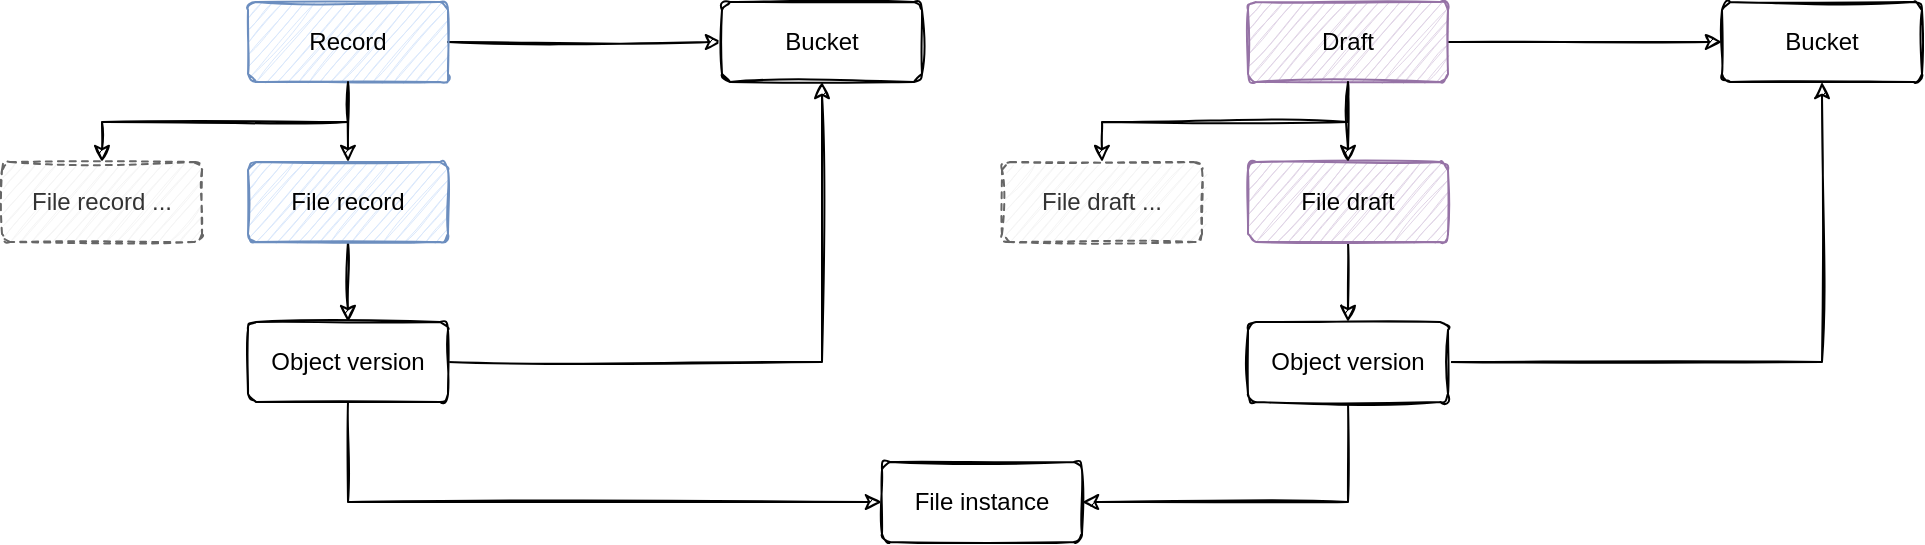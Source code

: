 <mxfile version="16.5.1" type="device"><diagram id="Wzi0W27wnRr40EdsS5kK" name="Page-1"><mxGraphModel dx="1106" dy="997" grid="1" gridSize="10" guides="1" tooltips="1" connect="1" arrows="1" fold="1" page="1" pageScale="1" pageWidth="1654" pageHeight="1169" math="0" shadow="0"><root><mxCell id="0"/><mxCell id="1" parent="0"/><mxCell id="VtwdfcO_rEj3wscCFY9C-22" style="edgeStyle=orthogonalEdgeStyle;rounded=0;orthogonalLoop=1;jettySize=auto;html=1;exitX=1;exitY=0.5;exitDx=0;exitDy=0;sketch=1;" edge="1" parent="1" source="VtwdfcO_rEj3wscCFY9C-5" target="VtwdfcO_rEj3wscCFY9C-21"><mxGeometry relative="1" as="geometry"/></mxCell><mxCell id="VtwdfcO_rEj3wscCFY9C-35" style="edgeStyle=orthogonalEdgeStyle;rounded=0;orthogonalLoop=1;jettySize=auto;html=1;exitX=0.5;exitY=1;exitDx=0;exitDy=0;entryX=0.5;entryY=0;entryDx=0;entryDy=0;sketch=1;" edge="1" parent="1" source="VtwdfcO_rEj3wscCFY9C-5" target="VtwdfcO_rEj3wscCFY9C-27"><mxGeometry relative="1" as="geometry"/></mxCell><mxCell id="VtwdfcO_rEj3wscCFY9C-5" value="Record" style="rounded=1;arcSize=10;whiteSpace=wrap;html=1;align=center;sketch=1;fillColor=#dae8fc;strokeColor=#6c8ebf;" vertex="1" parent="1"><mxGeometry x="343" y="130" width="100" height="40" as="geometry"/></mxCell><mxCell id="VtwdfcO_rEj3wscCFY9C-21" value="Bucket" style="rounded=1;arcSize=10;whiteSpace=wrap;html=1;align=center;sketch=1;" vertex="1" parent="1"><mxGeometry x="580" y="130" width="100" height="40" as="geometry"/></mxCell><mxCell id="VtwdfcO_rEj3wscCFY9C-27" value="&lt;span&gt;File record ...&lt;/span&gt;" style="rounded=1;arcSize=10;whiteSpace=wrap;html=1;align=center;sketch=1;dashed=1;fillColor=#f5f5f5;fontColor=#333333;strokeColor=#666666;" vertex="1" parent="1"><mxGeometry x="220" y="210" width="100" height="40" as="geometry"/></mxCell><mxCell id="VtwdfcO_rEj3wscCFY9C-33" style="edgeStyle=orthogonalEdgeStyle;rounded=0;orthogonalLoop=1;jettySize=auto;html=1;exitX=0.5;exitY=1;exitDx=0;exitDy=0;sketch=1;" edge="1" parent="1" source="VtwdfcO_rEj3wscCFY9C-29" target="VtwdfcO_rEj3wscCFY9C-32"><mxGeometry relative="1" as="geometry"/></mxCell><mxCell id="VtwdfcO_rEj3wscCFY9C-29" value="File record" style="rounded=1;arcSize=10;whiteSpace=wrap;html=1;align=center;sketch=1;fillColor=#dae8fc;strokeColor=#6c8ebf;" vertex="1" parent="1"><mxGeometry x="343" y="210" width="100" height="40" as="geometry"/></mxCell><mxCell id="VtwdfcO_rEj3wscCFY9C-31" style="edgeStyle=orthogonalEdgeStyle;rounded=0;orthogonalLoop=1;jettySize=auto;html=1;exitX=0.5;exitY=1;exitDx=0;exitDy=0;sketch=1;" edge="1" parent="1" source="VtwdfcO_rEj3wscCFY9C-5" target="VtwdfcO_rEj3wscCFY9C-29"><mxGeometry relative="1" as="geometry"/></mxCell><mxCell id="VtwdfcO_rEj3wscCFY9C-34" style="edgeStyle=orthogonalEdgeStyle;rounded=0;orthogonalLoop=1;jettySize=auto;html=1;exitX=1;exitY=0.5;exitDx=0;exitDy=0;entryX=0.5;entryY=1;entryDx=0;entryDy=0;sketch=1;" edge="1" parent="1" source="VtwdfcO_rEj3wscCFY9C-32" target="VtwdfcO_rEj3wscCFY9C-21"><mxGeometry relative="1" as="geometry"/></mxCell><mxCell id="VtwdfcO_rEj3wscCFY9C-49" style="edgeStyle=orthogonalEdgeStyle;rounded=0;orthogonalLoop=1;jettySize=auto;html=1;exitX=0.5;exitY=1;exitDx=0;exitDy=0;entryX=0;entryY=0.5;entryDx=0;entryDy=0;sketch=1;" edge="1" parent="1" source="VtwdfcO_rEj3wscCFY9C-32" target="VtwdfcO_rEj3wscCFY9C-47"><mxGeometry relative="1" as="geometry"/></mxCell><mxCell id="VtwdfcO_rEj3wscCFY9C-32" value="Object version" style="rounded=1;arcSize=10;whiteSpace=wrap;html=1;align=center;sketch=1;" vertex="1" parent="1"><mxGeometry x="343" y="290" width="100" height="40" as="geometry"/></mxCell><mxCell id="VtwdfcO_rEj3wscCFY9C-36" style="edgeStyle=orthogonalEdgeStyle;rounded=0;orthogonalLoop=1;jettySize=auto;html=1;exitX=1;exitY=0.5;exitDx=0;exitDy=0;sketch=1;" edge="1" parent="1" source="VtwdfcO_rEj3wscCFY9C-38" target="VtwdfcO_rEj3wscCFY9C-39"><mxGeometry relative="1" as="geometry"/></mxCell><mxCell id="VtwdfcO_rEj3wscCFY9C-37" style="edgeStyle=orthogonalEdgeStyle;rounded=0;orthogonalLoop=1;jettySize=auto;html=1;exitX=0.5;exitY=1;exitDx=0;exitDy=0;entryX=0.5;entryY=0;entryDx=0;entryDy=0;sketch=1;" edge="1" parent="1" source="VtwdfcO_rEj3wscCFY9C-38" target="VtwdfcO_rEj3wscCFY9C-40"><mxGeometry relative="1" as="geometry"/></mxCell><mxCell id="VtwdfcO_rEj3wscCFY9C-38" value="Draft" style="rounded=1;arcSize=10;whiteSpace=wrap;html=1;align=center;sketch=1;fillColor=#e1d5e7;strokeColor=#9673a6;" vertex="1" parent="1"><mxGeometry x="843" y="130" width="100" height="40" as="geometry"/></mxCell><mxCell id="VtwdfcO_rEj3wscCFY9C-39" value="Bucket" style="rounded=1;arcSize=10;whiteSpace=wrap;html=1;align=center;sketch=1;" vertex="1" parent="1"><mxGeometry x="1080" y="130" width="100" height="40" as="geometry"/></mxCell><mxCell id="VtwdfcO_rEj3wscCFY9C-40" value="&lt;span&gt;File draft ...&lt;/span&gt;" style="rounded=1;arcSize=10;whiteSpace=wrap;html=1;align=center;sketch=1;dashed=1;fillColor=#f5f5f5;fontColor=#333333;strokeColor=#666666;" vertex="1" parent="1"><mxGeometry x="720" y="210" width="100" height="40" as="geometry"/></mxCell><mxCell id="VtwdfcO_rEj3wscCFY9C-41" style="edgeStyle=orthogonalEdgeStyle;rounded=0;orthogonalLoop=1;jettySize=auto;html=1;exitX=0.5;exitY=1;exitDx=0;exitDy=0;sketch=1;" edge="1" parent="1" source="VtwdfcO_rEj3wscCFY9C-42" target="VtwdfcO_rEj3wscCFY9C-45"><mxGeometry relative="1" as="geometry"/></mxCell><mxCell id="VtwdfcO_rEj3wscCFY9C-42" value="File draft" style="rounded=1;arcSize=10;whiteSpace=wrap;html=1;align=center;sketch=1;fillColor=#e1d5e7;strokeColor=#9673a6;" vertex="1" parent="1"><mxGeometry x="843" y="210" width="100" height="40" as="geometry"/></mxCell><mxCell id="VtwdfcO_rEj3wscCFY9C-43" style="edgeStyle=orthogonalEdgeStyle;rounded=0;orthogonalLoop=1;jettySize=auto;html=1;exitX=0.5;exitY=1;exitDx=0;exitDy=0;sketch=1;" edge="1" parent="1" source="VtwdfcO_rEj3wscCFY9C-38" target="VtwdfcO_rEj3wscCFY9C-42"><mxGeometry relative="1" as="geometry"/></mxCell><mxCell id="VtwdfcO_rEj3wscCFY9C-44" style="edgeStyle=orthogonalEdgeStyle;rounded=0;orthogonalLoop=1;jettySize=auto;html=1;exitX=1;exitY=0.5;exitDx=0;exitDy=0;entryX=0.5;entryY=1;entryDx=0;entryDy=0;sketch=1;" edge="1" parent="1" source="VtwdfcO_rEj3wscCFY9C-45" target="VtwdfcO_rEj3wscCFY9C-39"><mxGeometry relative="1" as="geometry"/></mxCell><mxCell id="VtwdfcO_rEj3wscCFY9C-48" style="edgeStyle=orthogonalEdgeStyle;rounded=0;orthogonalLoop=1;jettySize=auto;html=1;exitX=0.5;exitY=1;exitDx=0;exitDy=0;entryX=1;entryY=0.5;entryDx=0;entryDy=0;sketch=1;" edge="1" parent="1" source="VtwdfcO_rEj3wscCFY9C-45" target="VtwdfcO_rEj3wscCFY9C-47"><mxGeometry relative="1" as="geometry"/></mxCell><mxCell id="VtwdfcO_rEj3wscCFY9C-45" value="Object version" style="rounded=1;arcSize=10;whiteSpace=wrap;html=1;align=center;sketch=1;" vertex="1" parent="1"><mxGeometry x="843" y="290" width="100" height="40" as="geometry"/></mxCell><mxCell id="VtwdfcO_rEj3wscCFY9C-47" value="File instance" style="rounded=1;arcSize=10;whiteSpace=wrap;html=1;align=center;sketch=1;" vertex="1" parent="1"><mxGeometry x="660" y="360" width="100" height="40" as="geometry"/></mxCell></root></mxGraphModel></diagram></mxfile>